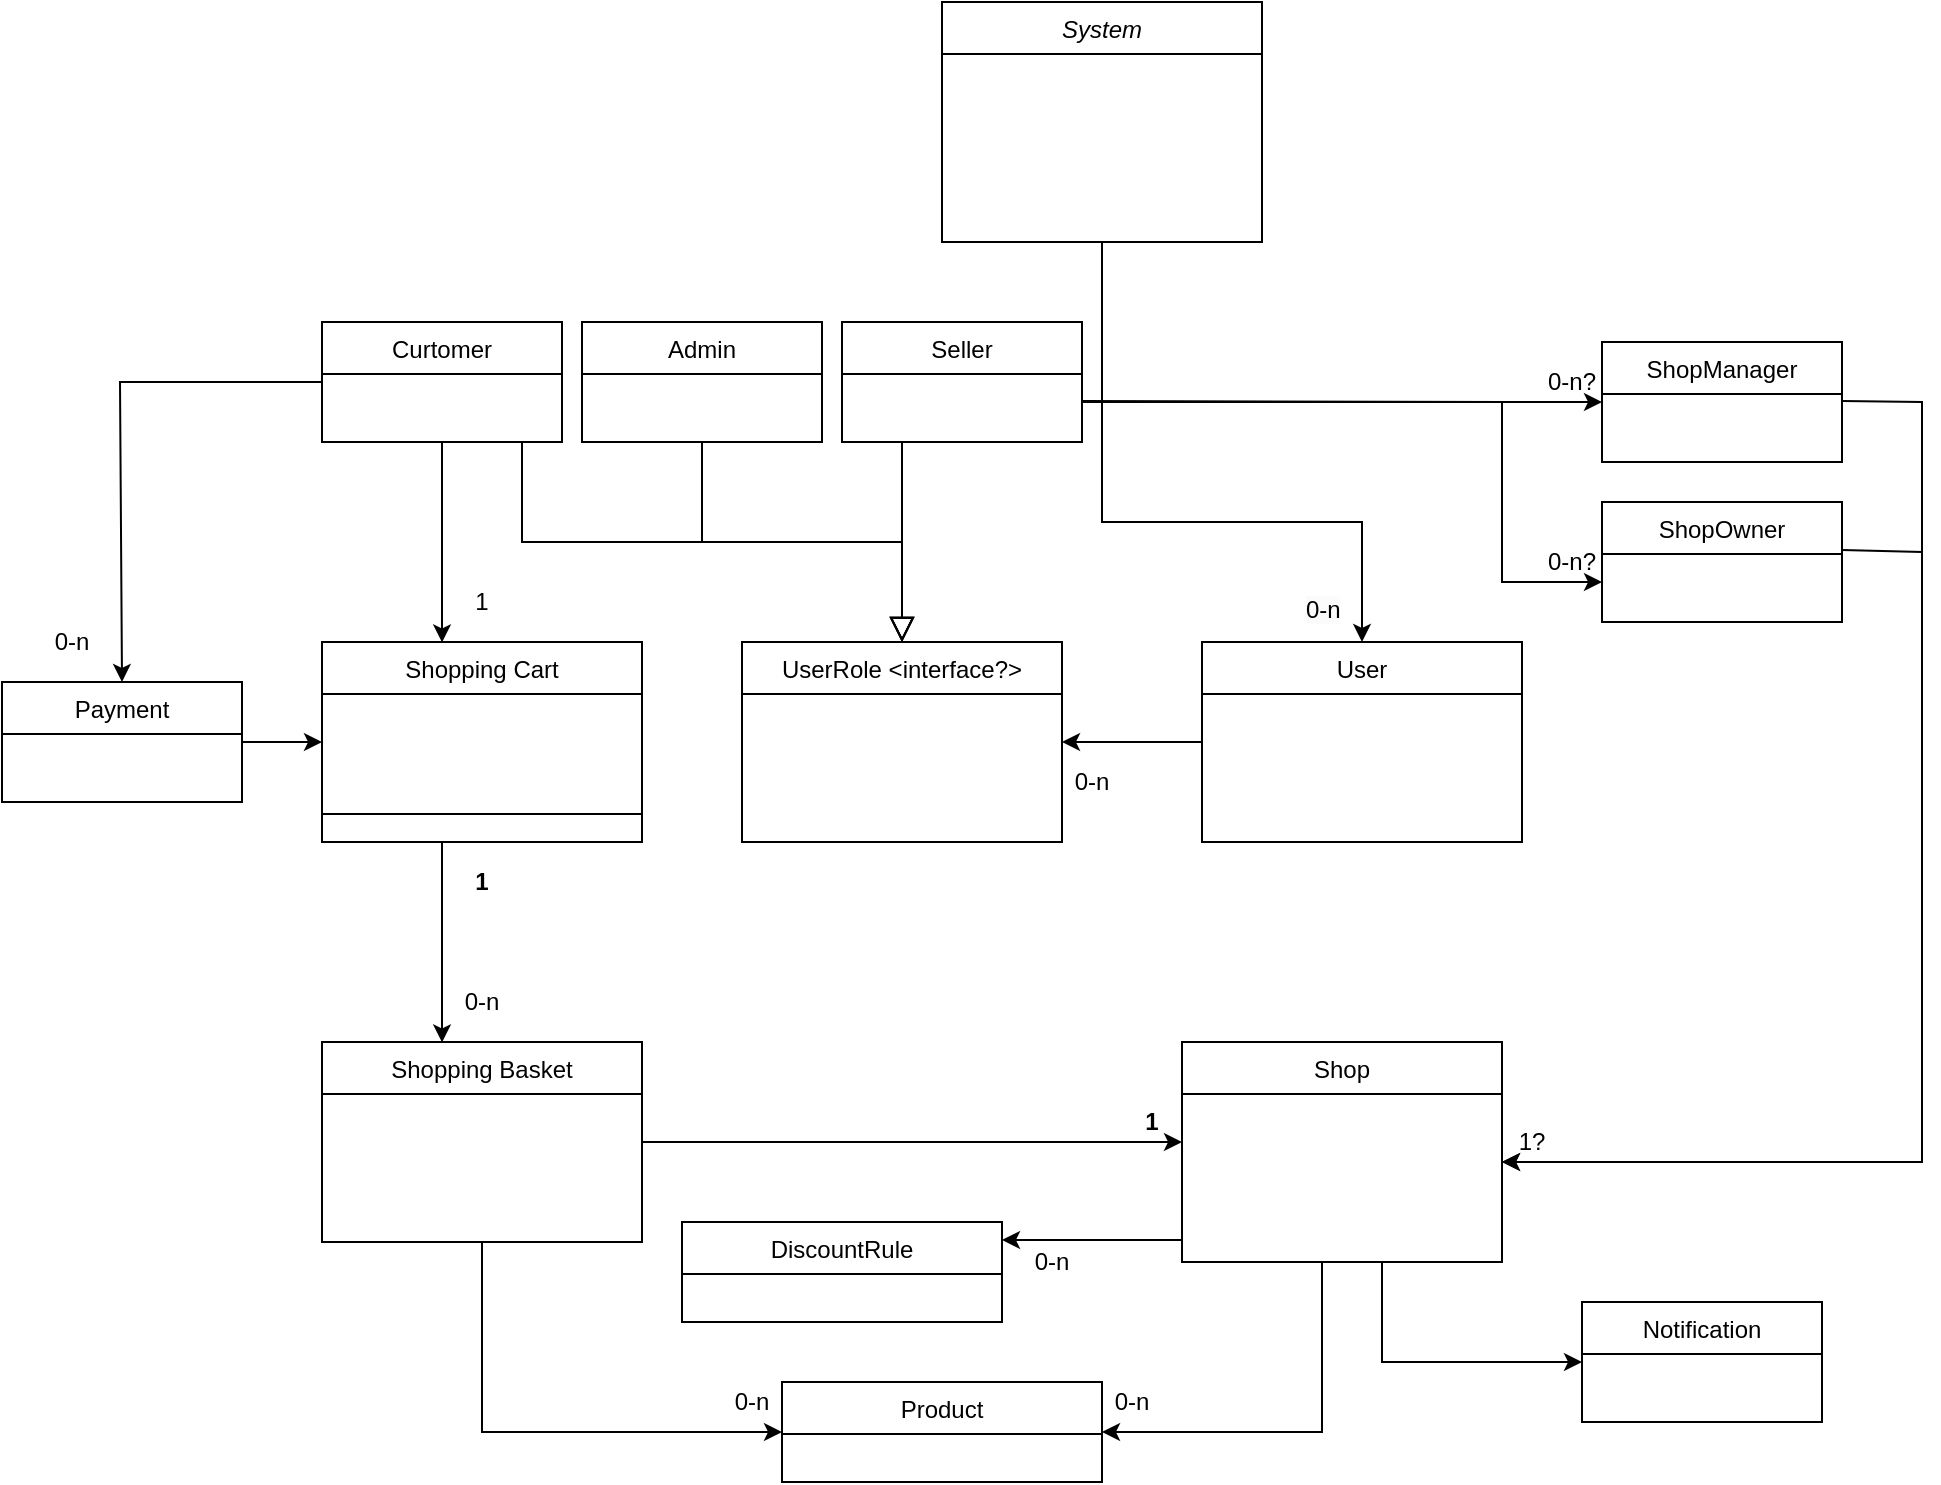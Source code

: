 <mxfile version="21.0.6" type="device"><diagram id="C5RBs43oDa-KdzZeNtuy" name="Page-1"><mxGraphModel dx="2062" dy="813" grid="1" gridSize="10" guides="1" tooltips="1" connect="1" arrows="1" fold="1" page="1" pageScale="1" pageWidth="827" pageHeight="1169" math="0" shadow="0"><root><mxCell id="WIyWlLk6GJQsqaUBKTNV-0"/><mxCell id="WIyWlLk6GJQsqaUBKTNV-1" parent="WIyWlLk6GJQsqaUBKTNV-0"/><mxCell id="zkfFHV4jXpPFQw0GAbJ--0" value="System" style="swimlane;fontStyle=2;align=center;verticalAlign=top;childLayout=stackLayout;horizontal=1;startSize=26;horizontalStack=0;resizeParent=1;resizeLast=0;collapsible=1;marginBottom=0;rounded=0;shadow=0;strokeWidth=1;" parent="WIyWlLk6GJQsqaUBKTNV-1" vertex="1"><mxGeometry x="320" y="120" width="160" height="120" as="geometry"><mxRectangle x="230" y="140" width="160" height="26" as="alternateBounds"/></mxGeometry></mxCell><mxCell id="zkfFHV4jXpPFQw0GAbJ--13" value="UserRole &lt;interface?&gt;" style="swimlane;fontStyle=0;align=center;verticalAlign=top;childLayout=stackLayout;horizontal=1;startSize=26;horizontalStack=0;resizeParent=1;resizeLast=0;collapsible=1;marginBottom=0;rounded=0;shadow=0;strokeWidth=1;" parent="WIyWlLk6GJQsqaUBKTNV-1" vertex="1"><mxGeometry x="220" y="440" width="160" height="100" as="geometry"><mxRectangle x="340" y="380" width="170" height="26" as="alternateBounds"/></mxGeometry></mxCell><mxCell id="YY7K8HBrrMVQ10bwDM6o-2" value="" style="endArrow=classic;html=1;rounded=0;exitX=0.5;exitY=1;exitDx=0;exitDy=0;entryX=0.5;entryY=0;entryDx=0;entryDy=0;" parent="WIyWlLk6GJQsqaUBKTNV-1" source="zkfFHV4jXpPFQw0GAbJ--0" target="YY7K8HBrrMVQ10bwDM6o-5" edge="1"><mxGeometry width="50" height="50" relative="1" as="geometry"><mxPoint x="310" y="290" as="sourcePoint"/><mxPoint x="510" y="380" as="targetPoint"/><Array as="points"><mxPoint x="400" y="380"/><mxPoint x="530" y="380"/></Array></mxGeometry></mxCell><mxCell id="YY7K8HBrrMVQ10bwDM6o-3" value="0-n" style="text;html=1;strokeColor=none;fillColor=none;align=center;verticalAlign=middle;whiteSpace=wrap;rounded=0;" parent="WIyWlLk6GJQsqaUBKTNV-1" vertex="1"><mxGeometry x="380" y="500" width="30" height="20" as="geometry"/></mxCell><mxCell id="YY7K8HBrrMVQ10bwDM6o-4" value="" style="endArrow=block;endSize=10;endFill=0;shadow=0;strokeWidth=1;rounded=0;edgeStyle=elbowEdgeStyle;elbow=vertical;entryX=0.5;entryY=0;entryDx=0;entryDy=0;" parent="WIyWlLk6GJQsqaUBKTNV-1" target="zkfFHV4jXpPFQw0GAbJ--13" edge="1"><mxGeometry width="160" relative="1" as="geometry"><mxPoint x="110" y="340" as="sourcePoint"/><mxPoint x="280" y="390" as="targetPoint"/></mxGeometry></mxCell><mxCell id="YY7K8HBrrMVQ10bwDM6o-5" value="User" style="swimlane;fontStyle=0;align=center;verticalAlign=top;childLayout=stackLayout;horizontal=1;startSize=26;horizontalStack=0;resizeParent=1;resizeLast=0;collapsible=1;marginBottom=0;rounded=0;shadow=0;strokeWidth=1;" parent="WIyWlLk6GJQsqaUBKTNV-1" vertex="1"><mxGeometry x="450" y="440" width="160" height="100" as="geometry"><mxRectangle x="340" y="380" width="170" height="26" as="alternateBounds"/></mxGeometry></mxCell><mxCell id="YY7K8HBrrMVQ10bwDM6o-6" value="" style="endArrow=classic;html=1;rounded=0;exitX=0;exitY=0.5;exitDx=0;exitDy=0;entryX=1;entryY=0.5;entryDx=0;entryDy=0;" parent="WIyWlLk6GJQsqaUBKTNV-1" source="YY7K8HBrrMVQ10bwDM6o-5" target="zkfFHV4jXpPFQw0GAbJ--13" edge="1"><mxGeometry width="50" height="50" relative="1" as="geometry"><mxPoint x="410" y="250" as="sourcePoint"/><mxPoint x="540" y="460" as="targetPoint"/><Array as="points"/></mxGeometry></mxCell><mxCell id="YY7K8HBrrMVQ10bwDM6o-7" value="&lt;span style=&quot;color: rgb(0, 0, 0); font-family: Helvetica; font-size: 12px; font-style: normal; font-variant-ligatures: normal; font-variant-caps: normal; font-weight: 400; letter-spacing: normal; orphans: 2; text-align: center; text-indent: 0px; text-transform: none; widows: 2; word-spacing: 0px; -webkit-text-stroke-width: 0px; background-color: rgb(251, 251, 251); text-decoration-thickness: initial; text-decoration-style: initial; text-decoration-color: initial; float: none; display: inline !important;&quot;&gt;0-n&lt;/span&gt;" style="text;whiteSpace=wrap;html=1;" parent="WIyWlLk6GJQsqaUBKTNV-1" vertex="1"><mxGeometry x="500" y="410" width="50" height="40" as="geometry"/></mxCell><mxCell id="YY7K8HBrrMVQ10bwDM6o-10" value="Curtomer" style="swimlane;fontStyle=0;align=center;verticalAlign=top;childLayout=stackLayout;horizontal=1;startSize=26;horizontalStack=0;resizeParent=1;resizeLast=0;collapsible=1;marginBottom=0;rounded=0;shadow=0;strokeWidth=1;" parent="WIyWlLk6GJQsqaUBKTNV-1" vertex="1"><mxGeometry x="10" y="280" width="120" height="60" as="geometry"><mxRectangle x="340" y="380" width="170" height="26" as="alternateBounds"/></mxGeometry></mxCell><mxCell id="YY7K8HBrrMVQ10bwDM6o-12" value="Admin" style="swimlane;fontStyle=0;align=center;verticalAlign=top;childLayout=stackLayout;horizontal=1;startSize=26;horizontalStack=0;resizeParent=1;resizeLast=0;collapsible=1;marginBottom=0;rounded=0;shadow=0;strokeWidth=1;" parent="WIyWlLk6GJQsqaUBKTNV-1" vertex="1"><mxGeometry x="140" y="280" width="120" height="60" as="geometry"><mxRectangle x="340" y="380" width="170" height="26" as="alternateBounds"/></mxGeometry></mxCell><mxCell id="YY7K8HBrrMVQ10bwDM6o-13" value="Seller" style="swimlane;fontStyle=0;align=center;verticalAlign=top;childLayout=stackLayout;horizontal=1;startSize=26;horizontalStack=0;resizeParent=1;resizeLast=0;collapsible=1;marginBottom=0;rounded=0;shadow=0;strokeWidth=1;" parent="WIyWlLk6GJQsqaUBKTNV-1" vertex="1"><mxGeometry x="270" y="280" width="120" height="60" as="geometry"><mxRectangle x="340" y="380" width="170" height="26" as="alternateBounds"/></mxGeometry></mxCell><mxCell id="YY7K8HBrrMVQ10bwDM6o-14" value="" style="endArrow=block;endSize=10;endFill=0;shadow=0;strokeWidth=1;rounded=0;edgeStyle=elbowEdgeStyle;elbow=vertical;exitX=0.25;exitY=1;exitDx=0;exitDy=0;" parent="WIyWlLk6GJQsqaUBKTNV-1" source="YY7K8HBrrMVQ10bwDM6o-13" edge="1"><mxGeometry width="160" relative="1" as="geometry"><mxPoint x="120" y="350" as="sourcePoint"/><mxPoint x="300" y="440" as="targetPoint"/></mxGeometry></mxCell><mxCell id="YY7K8HBrrMVQ10bwDM6o-15" value="" style="endArrow=block;endSize=10;endFill=0;shadow=0;strokeWidth=1;rounded=0;edgeStyle=elbowEdgeStyle;elbow=vertical;exitX=0.5;exitY=1;exitDx=0;exitDy=0;" parent="WIyWlLk6GJQsqaUBKTNV-1" source="YY7K8HBrrMVQ10bwDM6o-12" edge="1"><mxGeometry width="160" relative="1" as="geometry"><mxPoint x="120" y="340" as="sourcePoint"/><mxPoint x="300" y="440" as="targetPoint"/><Array as="points"><mxPoint x="290" y="390"/></Array></mxGeometry></mxCell><mxCell id="YY7K8HBrrMVQ10bwDM6o-16" value="Shopping Cart" style="swimlane;fontStyle=0;align=center;verticalAlign=top;childLayout=stackLayout;horizontal=1;startSize=26;horizontalStack=0;resizeParent=1;resizeLast=0;collapsible=1;marginBottom=0;rounded=0;shadow=0;strokeWidth=1;" parent="WIyWlLk6GJQsqaUBKTNV-1" vertex="1"><mxGeometry x="10" y="440" width="160" height="100" as="geometry"><mxRectangle x="340" y="380" width="170" height="26" as="alternateBounds"/></mxGeometry></mxCell><mxCell id="YY7K8HBrrMVQ10bwDM6o-17" value="" style="endArrow=classic;html=1;rounded=0;exitX=0.5;exitY=1;exitDx=0;exitDy=0;entryX=0.375;entryY=0.002;entryDx=0;entryDy=0;entryPerimeter=0;" parent="YY7K8HBrrMVQ10bwDM6o-16" target="YY7K8HBrrMVQ10bwDM6o-16" edge="1"><mxGeometry width="50" height="50" relative="1" as="geometry"><mxPoint x="60" y="-100" as="sourcePoint"/><mxPoint x="190" y="100" as="targetPoint"/><Array as="points"><mxPoint x="60" y="-40"/></Array></mxGeometry></mxCell><mxCell id="C5V95GDmUnpqAn0fJfUV-6" value="" style="whiteSpace=wrap;html=1;verticalAlign=top;fontStyle=0;startSize=26;rounded=0;shadow=0;strokeWidth=1;" vertex="1" parent="YY7K8HBrrMVQ10bwDM6o-16"><mxGeometry y="26" width="160" height="60" as="geometry"/></mxCell><mxCell id="YY7K8HBrrMVQ10bwDM6o-18" value="Shopping Basket" style="swimlane;fontStyle=0;align=center;verticalAlign=top;childLayout=stackLayout;horizontal=1;startSize=26;horizontalStack=0;resizeParent=1;resizeLast=0;collapsible=1;marginBottom=0;rounded=0;shadow=0;strokeWidth=1;" parent="WIyWlLk6GJQsqaUBKTNV-1" vertex="1"><mxGeometry x="10" y="640" width="160" height="100" as="geometry"><mxRectangle x="340" y="380" width="170" height="26" as="alternateBounds"/></mxGeometry></mxCell><mxCell id="YY7K8HBrrMVQ10bwDM6o-19" value="" style="endArrow=classic;html=1;rounded=0;exitX=0.5;exitY=1;exitDx=0;exitDy=0;entryX=0.375;entryY=0.002;entryDx=0;entryDy=0;entryPerimeter=0;" parent="YY7K8HBrrMVQ10bwDM6o-18" target="YY7K8HBrrMVQ10bwDM6o-18" edge="1"><mxGeometry width="50" height="50" relative="1" as="geometry"><mxPoint x="60" y="-100" as="sourcePoint"/><mxPoint x="190" y="100" as="targetPoint"/><Array as="points"><mxPoint x="60" y="-40"/></Array></mxGeometry></mxCell><mxCell id="YY7K8HBrrMVQ10bwDM6o-20" value="&lt;b&gt;1&lt;/b&gt;" style="text;html=1;strokeColor=none;fillColor=none;align=center;verticalAlign=middle;whiteSpace=wrap;rounded=0;" parent="WIyWlLk6GJQsqaUBKTNV-1" vertex="1"><mxGeometry x="75" y="550" width="30" height="20" as="geometry"/></mxCell><mxCell id="YY7K8HBrrMVQ10bwDM6o-21" value="0-n" style="text;html=1;strokeColor=none;fillColor=none;align=center;verticalAlign=middle;whiteSpace=wrap;rounded=0;" parent="WIyWlLk6GJQsqaUBKTNV-1" vertex="1"><mxGeometry x="75" y="610" width="30" height="20" as="geometry"/></mxCell><mxCell id="YY7K8HBrrMVQ10bwDM6o-22" value="Shop" style="swimlane;fontStyle=0;align=center;verticalAlign=top;childLayout=stackLayout;horizontal=1;startSize=26;horizontalStack=0;resizeParent=1;resizeLast=0;collapsible=1;marginBottom=0;rounded=0;shadow=0;strokeWidth=1;" parent="WIyWlLk6GJQsqaUBKTNV-1" vertex="1"><mxGeometry x="440" y="640" width="160" height="110" as="geometry"><mxRectangle x="340" y="380" width="170" height="26" as="alternateBounds"/></mxGeometry></mxCell><mxCell id="YY7K8HBrrMVQ10bwDM6o-23" value="" style="endArrow=classic;html=1;rounded=0;entryX=1;entryY=1;entryDx=0;entryDy=0;" parent="WIyWlLk6GJQsqaUBKTNV-1" target="YY7K8HBrrMVQ10bwDM6o-24" edge="1"><mxGeometry x="0.996" y="200" width="50" height="50" relative="1" as="geometry"><mxPoint x="170" y="690" as="sourcePoint"/><mxPoint x="260" y="650" as="targetPoint"/><Array as="points"/><mxPoint as="offset"/></mxGeometry></mxCell><mxCell id="YY7K8HBrrMVQ10bwDM6o-24" value="&lt;b&gt;1&lt;/b&gt;" style="text;html=1;strokeColor=none;fillColor=none;align=center;verticalAlign=middle;whiteSpace=wrap;rounded=0;" parent="WIyWlLk6GJQsqaUBKTNV-1" vertex="1"><mxGeometry x="410" y="670" width="30" height="20" as="geometry"/></mxCell><mxCell id="YY7K8HBrrMVQ10bwDM6o-25" value="1" style="text;html=1;strokeColor=none;fillColor=none;align=center;verticalAlign=middle;whiteSpace=wrap;rounded=0;" parent="WIyWlLk6GJQsqaUBKTNV-1" vertex="1"><mxGeometry x="75" y="410" width="30" height="20" as="geometry"/></mxCell><mxCell id="YY7K8HBrrMVQ10bwDM6o-26" value="" style="endArrow=classic;html=1;rounded=0;" parent="WIyWlLk6GJQsqaUBKTNV-1" edge="1"><mxGeometry width="50" height="50" relative="1" as="geometry"><mxPoint x="390" y="320" as="sourcePoint"/><mxPoint x="650" y="320" as="targetPoint"/><Array as="points"><mxPoint x="390" y="320"/></Array></mxGeometry></mxCell><mxCell id="YY7K8HBrrMVQ10bwDM6o-27" value="ShopManager" style="swimlane;fontStyle=0;align=center;verticalAlign=top;childLayout=stackLayout;horizontal=1;startSize=26;horizontalStack=0;resizeParent=1;resizeLast=0;collapsible=1;marginBottom=0;rounded=0;shadow=0;strokeWidth=1;" parent="WIyWlLk6GJQsqaUBKTNV-1" vertex="1"><mxGeometry x="650" y="290" width="120" height="60" as="geometry"><mxRectangle x="340" y="380" width="170" height="26" as="alternateBounds"/></mxGeometry></mxCell><mxCell id="YY7K8HBrrMVQ10bwDM6o-28" value="ShopOwner" style="swimlane;fontStyle=0;align=center;verticalAlign=top;childLayout=stackLayout;horizontal=1;startSize=26;horizontalStack=0;resizeParent=1;resizeLast=0;collapsible=1;marginBottom=0;rounded=0;shadow=0;strokeWidth=1;" parent="WIyWlLk6GJQsqaUBKTNV-1" vertex="1"><mxGeometry x="650" y="370" width="120" height="60" as="geometry"><mxRectangle x="340" y="380" width="170" height="26" as="alternateBounds"/></mxGeometry></mxCell><mxCell id="YY7K8HBrrMVQ10bwDM6o-29" value="" style="endArrow=classic;html=1;rounded=0;" parent="WIyWlLk6GJQsqaUBKTNV-1" edge="1"><mxGeometry width="50" height="50" relative="1" as="geometry"><mxPoint x="390" y="319.5" as="sourcePoint"/><mxPoint x="650" y="410" as="targetPoint"/><Array as="points"><mxPoint x="390" y="319.5"/><mxPoint x="600" y="320"/><mxPoint x="600" y="410"/></Array></mxGeometry></mxCell><mxCell id="YY7K8HBrrMVQ10bwDM6o-30" value="" style="endArrow=classic;html=1;rounded=0;" parent="WIyWlLk6GJQsqaUBKTNV-1" edge="1"><mxGeometry width="50" height="50" relative="1" as="geometry"><mxPoint x="770" y="319.5" as="sourcePoint"/><mxPoint x="600" y="700" as="targetPoint"/><Array as="points"><mxPoint x="770" y="319.5"/><mxPoint x="810" y="320"/><mxPoint x="810" y="700"/></Array></mxGeometry></mxCell><mxCell id="YY7K8HBrrMVQ10bwDM6o-31" value="" style="endArrow=classic;html=1;rounded=0;" parent="WIyWlLk6GJQsqaUBKTNV-1" edge="1"><mxGeometry width="50" height="50" relative="1" as="geometry"><mxPoint x="770" y="394" as="sourcePoint"/><mxPoint x="600" y="700" as="targetPoint"/><Array as="points"><mxPoint x="770" y="394"/><mxPoint x="810" y="395"/><mxPoint x="810" y="700"/></Array></mxGeometry></mxCell><mxCell id="YY7K8HBrrMVQ10bwDM6o-32" value="DiscountRule" style="swimlane;fontStyle=0;align=center;verticalAlign=top;childLayout=stackLayout;horizontal=1;startSize=26;horizontalStack=0;resizeParent=1;resizeLast=0;collapsible=1;marginBottom=0;rounded=0;shadow=0;strokeWidth=1;" parent="WIyWlLk6GJQsqaUBKTNV-1" vertex="1"><mxGeometry x="190" y="730" width="160" height="50" as="geometry"><mxRectangle x="340" y="380" width="170" height="26" as="alternateBounds"/></mxGeometry></mxCell><mxCell id="YY7K8HBrrMVQ10bwDM6o-34" value="" style="endArrow=classic;html=1;rounded=0;" parent="YY7K8HBrrMVQ10bwDM6o-32" edge="1"><mxGeometry x="0.996" y="200" width="50" height="50" relative="1" as="geometry"><mxPoint x="250" y="9" as="sourcePoint"/><mxPoint x="160" y="9" as="targetPoint"/><Array as="points"/><mxPoint as="offset"/></mxGeometry></mxCell><mxCell id="YY7K8HBrrMVQ10bwDM6o-33" value="Product" style="swimlane;fontStyle=0;align=center;verticalAlign=top;childLayout=stackLayout;horizontal=1;startSize=26;horizontalStack=0;resizeParent=1;resizeLast=0;collapsible=1;marginBottom=0;rounded=0;shadow=0;strokeWidth=1;" parent="WIyWlLk6GJQsqaUBKTNV-1" vertex="1"><mxGeometry x="240" y="810" width="160" height="50" as="geometry"><mxRectangle x="340" y="380" width="170" height="26" as="alternateBounds"/></mxGeometry></mxCell><mxCell id="YY7K8HBrrMVQ10bwDM6o-35" value="0-n" style="text;html=1;strokeColor=none;fillColor=none;align=center;verticalAlign=middle;whiteSpace=wrap;rounded=0;" parent="WIyWlLk6GJQsqaUBKTNV-1" vertex="1"><mxGeometry x="360" y="740" width="30" height="20" as="geometry"/></mxCell><mxCell id="YY7K8HBrrMVQ10bwDM6o-36" value="" style="endArrow=classic;html=1;rounded=0;entryX=1;entryY=0.5;entryDx=0;entryDy=0;" parent="WIyWlLk6GJQsqaUBKTNV-1" target="YY7K8HBrrMVQ10bwDM6o-33" edge="1"><mxGeometry x="0.996" y="200" width="50" height="50" relative="1" as="geometry"><mxPoint x="510" y="750" as="sourcePoint"/><mxPoint x="414" y="810" as="targetPoint"/><Array as="points"><mxPoint x="510" y="835"/></Array><mxPoint as="offset"/></mxGeometry></mxCell><mxCell id="YY7K8HBrrMVQ10bwDM6o-37" value="" style="endArrow=classic;html=1;rounded=0;entryX=0;entryY=0.5;entryDx=0;entryDy=0;exitX=0.5;exitY=1;exitDx=0;exitDy=0;" parent="WIyWlLk6GJQsqaUBKTNV-1" source="YY7K8HBrrMVQ10bwDM6o-18" target="YY7K8HBrrMVQ10bwDM6o-33" edge="1"><mxGeometry x="0.996" y="200" width="50" height="50" relative="1" as="geometry"><mxPoint x="150" y="750" as="sourcePoint"/><mxPoint x="40" y="835" as="targetPoint"/><Array as="points"><mxPoint x="90" y="835"/></Array><mxPoint as="offset"/></mxGeometry></mxCell><mxCell id="YY7K8HBrrMVQ10bwDM6o-41" value="0-n" style="text;html=1;strokeColor=none;fillColor=none;align=center;verticalAlign=middle;whiteSpace=wrap;rounded=0;" parent="WIyWlLk6GJQsqaUBKTNV-1" vertex="1"><mxGeometry x="210" y="810" width="30" height="20" as="geometry"/></mxCell><mxCell id="YY7K8HBrrMVQ10bwDM6o-42" value="0-n" style="text;html=1;strokeColor=none;fillColor=none;align=center;verticalAlign=middle;whiteSpace=wrap;rounded=0;" parent="WIyWlLk6GJQsqaUBKTNV-1" vertex="1"><mxGeometry x="400" y="810" width="30" height="20" as="geometry"/></mxCell><mxCell id="YY7K8HBrrMVQ10bwDM6o-43" value="0-n?" style="text;html=1;strokeColor=none;fillColor=none;align=center;verticalAlign=middle;whiteSpace=wrap;rounded=0;" parent="WIyWlLk6GJQsqaUBKTNV-1" vertex="1"><mxGeometry x="620" y="390" width="30" height="20" as="geometry"/></mxCell><mxCell id="YY7K8HBrrMVQ10bwDM6o-44" value="0-n?" style="text;html=1;strokeColor=none;fillColor=none;align=center;verticalAlign=middle;whiteSpace=wrap;rounded=0;" parent="WIyWlLk6GJQsqaUBKTNV-1" vertex="1"><mxGeometry x="620" y="300" width="30" height="20" as="geometry"/></mxCell><mxCell id="YY7K8HBrrMVQ10bwDM6o-45" value="1?" style="text;html=1;strokeColor=none;fillColor=none;align=center;verticalAlign=middle;whiteSpace=wrap;rounded=0;" parent="WIyWlLk6GJQsqaUBKTNV-1" vertex="1"><mxGeometry x="600" y="680" width="30" height="20" as="geometry"/></mxCell><mxCell id="C5V95GDmUnpqAn0fJfUV-11" style="edgeStyle=orthogonalEdgeStyle;rounded=0;orthogonalLoop=1;jettySize=auto;html=1;entryX=0;entryY=0.5;entryDx=0;entryDy=0;" edge="1" parent="WIyWlLk6GJQsqaUBKTNV-1" source="C5V95GDmUnpqAn0fJfUV-0" target="YY7K8HBrrMVQ10bwDM6o-16"><mxGeometry relative="1" as="geometry"/></mxCell><mxCell id="C5V95GDmUnpqAn0fJfUV-0" value="Payment" style="swimlane;fontStyle=0;align=center;verticalAlign=top;childLayout=stackLayout;horizontal=1;startSize=26;horizontalStack=0;resizeParent=1;resizeLast=0;collapsible=1;marginBottom=0;rounded=0;shadow=0;strokeWidth=1;" vertex="1" parent="WIyWlLk6GJQsqaUBKTNV-1"><mxGeometry x="-150" y="460" width="120" height="60" as="geometry"><mxRectangle x="340" y="380" width="170" height="26" as="alternateBounds"/></mxGeometry></mxCell><mxCell id="C5V95GDmUnpqAn0fJfUV-1" value="" style="endArrow=classic;html=1;rounded=0;entryX=0.5;entryY=0;entryDx=0;entryDy=0;exitX=0;exitY=0.5;exitDx=0;exitDy=0;" edge="1" parent="WIyWlLk6GJQsqaUBKTNV-1" source="YY7K8HBrrMVQ10bwDM6o-10" target="C5V95GDmUnpqAn0fJfUV-0"><mxGeometry width="50" height="50" relative="1" as="geometry"><mxPoint x="-90" y="260" as="sourcePoint"/><mxPoint x="-90.59" y="450" as="targetPoint"/><Array as="points"><mxPoint x="-91" y="310"/></Array></mxGeometry></mxCell><mxCell id="C5V95GDmUnpqAn0fJfUV-2" value="0-n" style="text;html=1;strokeColor=none;fillColor=none;align=center;verticalAlign=middle;whiteSpace=wrap;rounded=0;" vertex="1" parent="WIyWlLk6GJQsqaUBKTNV-1"><mxGeometry x="-130" y="430" width="30" height="20" as="geometry"/></mxCell><mxCell id="C5V95GDmUnpqAn0fJfUV-13" value="Notification" style="swimlane;fontStyle=0;align=center;verticalAlign=top;childLayout=stackLayout;horizontal=1;startSize=26;horizontalStack=0;resizeParent=1;resizeLast=0;collapsible=1;marginBottom=0;rounded=0;shadow=0;strokeWidth=1;" vertex="1" parent="WIyWlLk6GJQsqaUBKTNV-1"><mxGeometry x="640" y="770" width="120" height="60" as="geometry"><mxRectangle x="340" y="380" width="170" height="26" as="alternateBounds"/></mxGeometry></mxCell><mxCell id="C5V95GDmUnpqAn0fJfUV-14" value="" style="endArrow=classic;html=1;rounded=0;" edge="1" parent="C5V95GDmUnpqAn0fJfUV-13"><mxGeometry x="0.996" y="200" width="50" height="50" relative="1" as="geometry"><mxPoint x="-100" y="-20" as="sourcePoint"/><mxPoint y="30" as="targetPoint"/><Array as="points"><mxPoint x="-100" y="30"/></Array><mxPoint as="offset"/></mxGeometry></mxCell></root></mxGraphModel></diagram></mxfile>